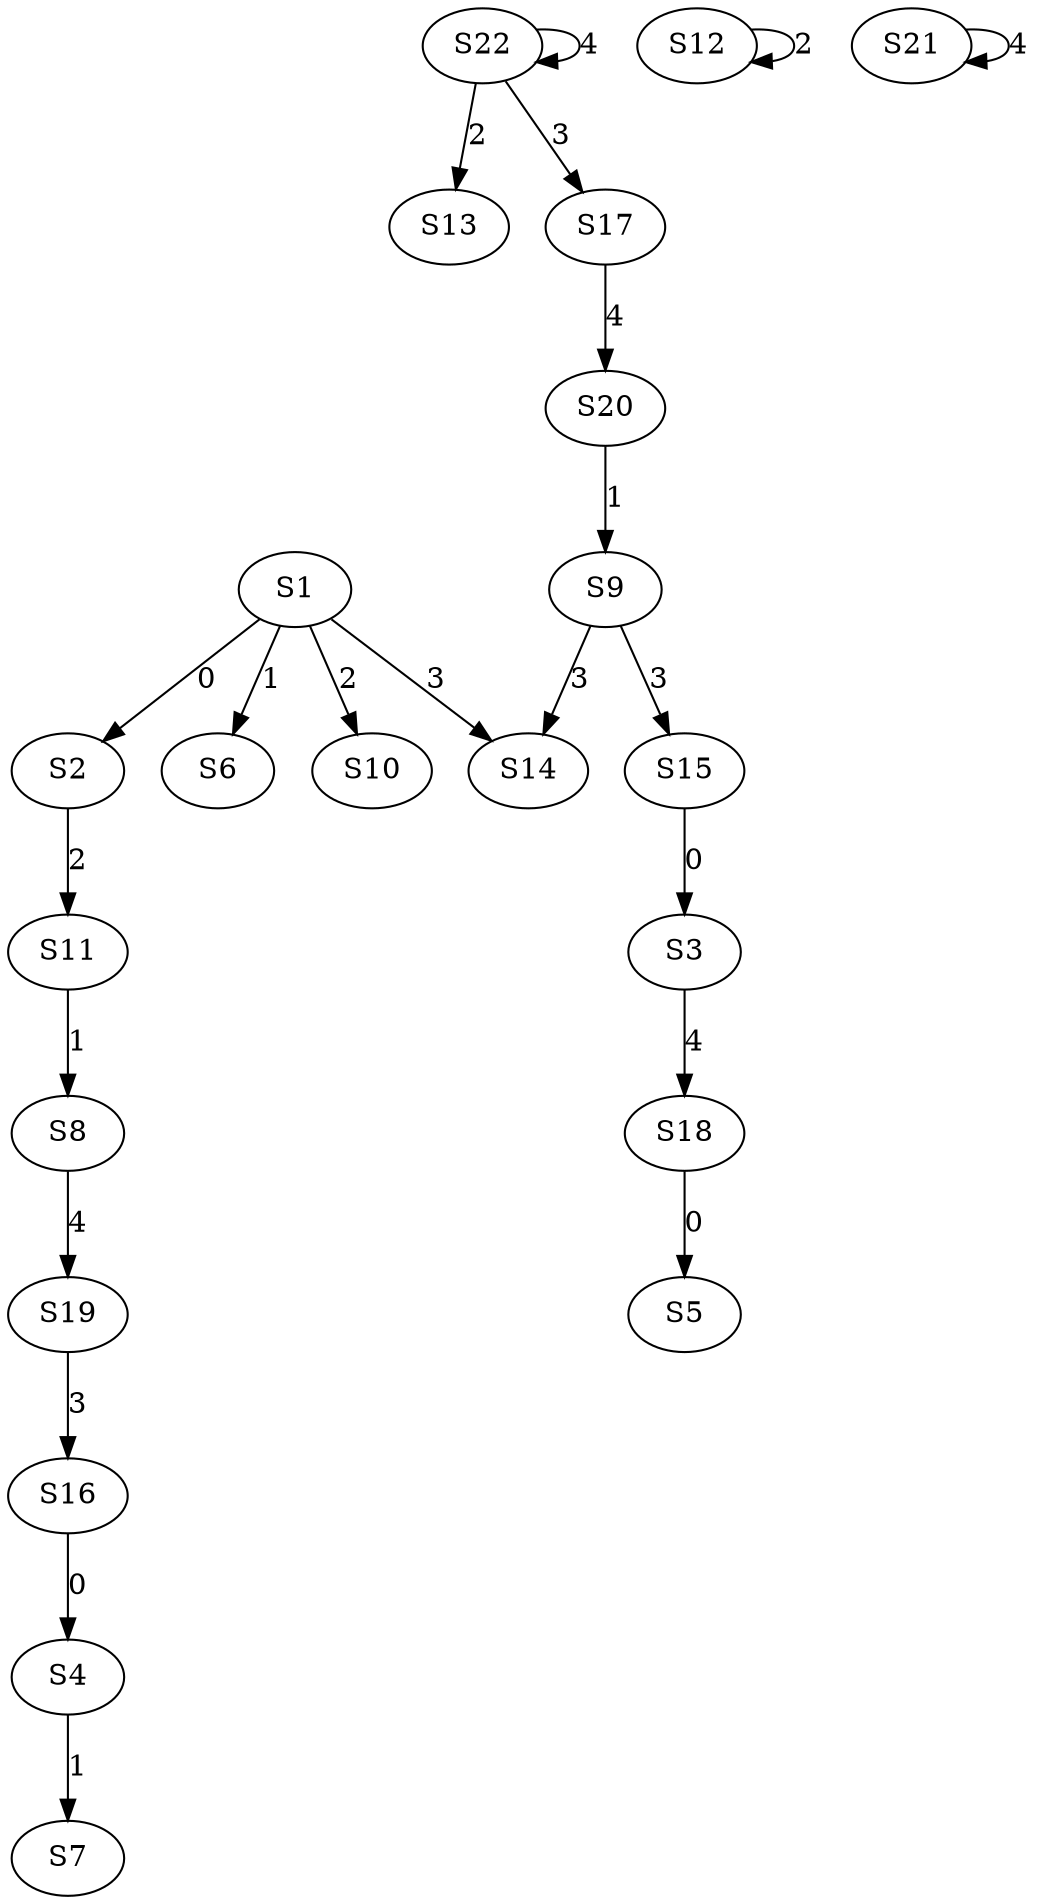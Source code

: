 strict digraph {
	S1 -> S2 [ label = 0 ];
	S15 -> S3 [ label = 0 ];
	S16 -> S4 [ label = 0 ];
	S18 -> S5 [ label = 0 ];
	S1 -> S6 [ label = 1 ];
	S4 -> S7 [ label = 1 ];
	S11 -> S8 [ label = 1 ];
	S20 -> S9 [ label = 1 ];
	S1 -> S10 [ label = 2 ];
	S2 -> S11 [ label = 2 ];
	S12 -> S12 [ label = 2 ];
	S22 -> S13 [ label = 2 ];
	S9 -> S14 [ label = 3 ];
	S9 -> S15 [ label = 3 ];
	S19 -> S16 [ label = 3 ];
	S22 -> S17 [ label = 3 ];
	S3 -> S18 [ label = 4 ];
	S8 -> S19 [ label = 4 ];
	S17 -> S20 [ label = 4 ];
	S21 -> S21 [ label = 4 ];
	S22 -> S22 [ label = 4 ];
	S1 -> S14 [ label = 3 ];
}